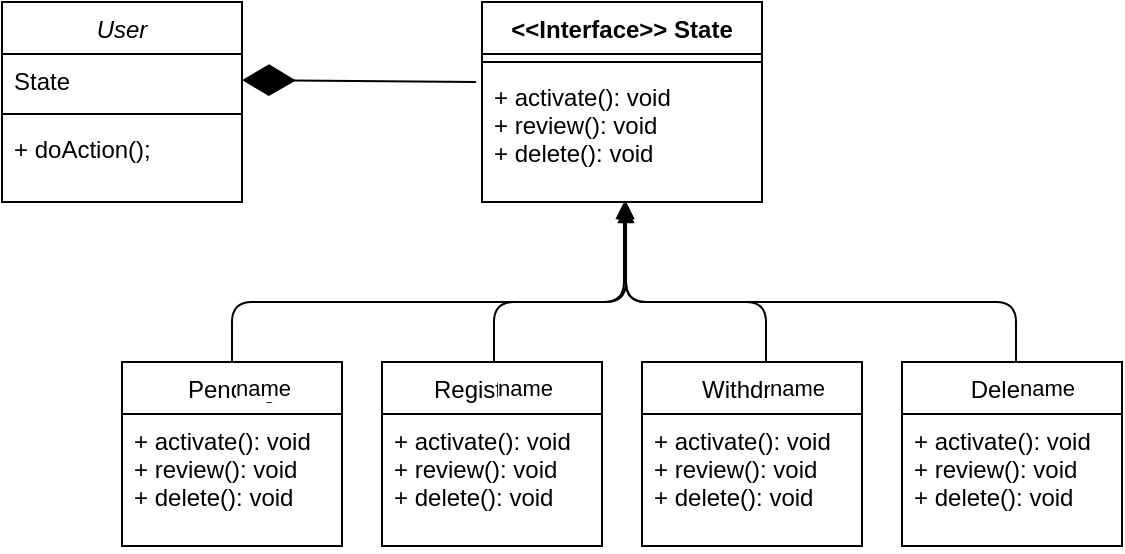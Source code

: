 <mxfile version="14.6.0" type="device"><diagram id="C5RBs43oDa-KdzZeNtuy" name="Page-1"><mxGraphModel dx="1355" dy="713" grid="1" gridSize="10" guides="1" tooltips="1" connect="1" arrows="1" fold="1" page="1" pageScale="1" pageWidth="827" pageHeight="1169" math="0" shadow="0"><root><mxCell id="WIyWlLk6GJQsqaUBKTNV-0"/><mxCell id="WIyWlLk6GJQsqaUBKTNV-1" parent="WIyWlLk6GJQsqaUBKTNV-0"/><mxCell id="zkfFHV4jXpPFQw0GAbJ--0" value="User" style="swimlane;fontStyle=2;align=center;verticalAlign=top;childLayout=stackLayout;horizontal=1;startSize=26;horizontalStack=0;resizeParent=1;resizeLast=0;collapsible=1;marginBottom=0;rounded=0;shadow=0;strokeWidth=1;" parent="WIyWlLk6GJQsqaUBKTNV-1" vertex="1"><mxGeometry x="40" y="80" width="120" height="100" as="geometry"><mxRectangle x="230" y="140" width="160" height="26" as="alternateBounds"/></mxGeometry></mxCell><mxCell id="zkfFHV4jXpPFQw0GAbJ--1" value="State" style="text;align=left;verticalAlign=top;spacingLeft=4;spacingRight=4;overflow=hidden;rotatable=0;points=[[0,0.5],[1,0.5]];portConstraint=eastwest;" parent="zkfFHV4jXpPFQw0GAbJ--0" vertex="1"><mxGeometry y="26" width="120" height="26" as="geometry"/></mxCell><mxCell id="zkfFHV4jXpPFQw0GAbJ--4" value="" style="line;html=1;strokeWidth=1;align=left;verticalAlign=middle;spacingTop=-1;spacingLeft=3;spacingRight=3;rotatable=0;labelPosition=right;points=[];portConstraint=eastwest;" parent="zkfFHV4jXpPFQw0GAbJ--0" vertex="1"><mxGeometry y="52" width="120" height="8" as="geometry"/></mxCell><mxCell id="zkfFHV4jXpPFQw0GAbJ--5" value="+ doAction();" style="text;align=left;verticalAlign=top;spacingLeft=4;spacingRight=4;overflow=hidden;rotatable=0;points=[[0,0.5],[1,0.5]];portConstraint=eastwest;" parent="zkfFHV4jXpPFQw0GAbJ--0" vertex="1"><mxGeometry y="60" width="120" height="26" as="geometry"/></mxCell><mxCell id="GP_w35oBkdUHi7NLe8d2-2" value="Pending" style="swimlane;fontStyle=0;childLayout=stackLayout;horizontal=1;startSize=26;fillColor=none;horizontalStack=0;resizeParent=1;resizeParentMax=0;resizeLast=0;collapsible=1;marginBottom=0;" vertex="1" parent="WIyWlLk6GJQsqaUBKTNV-1"><mxGeometry x="100" y="260" width="110" height="92" as="geometry"/></mxCell><mxCell id="GP_w35oBkdUHi7NLe8d2-10" value="+ activate(): void&#10;+ review(): void&#10;+ delete(): void" style="text;strokeColor=none;fillColor=none;align=left;verticalAlign=top;spacingLeft=4;spacingRight=4;overflow=hidden;rotatable=0;points=[[0,0.5],[1,0.5]];portConstraint=eastwest;" vertex="1" parent="GP_w35oBkdUHi7NLe8d2-2"><mxGeometry y="26" width="110" height="66" as="geometry"/></mxCell><mxCell id="GP_w35oBkdUHi7NLe8d2-6" value="&lt;&lt;Interface&gt;&gt; State" style="swimlane;fontStyle=1;align=center;verticalAlign=top;childLayout=stackLayout;horizontal=1;startSize=26;horizontalStack=0;resizeParent=1;resizeParentMax=0;resizeLast=0;collapsible=1;marginBottom=0;" vertex="1" parent="WIyWlLk6GJQsqaUBKTNV-1"><mxGeometry x="280" y="80" width="140" height="100" as="geometry"/></mxCell><mxCell id="GP_w35oBkdUHi7NLe8d2-8" value="" style="line;strokeWidth=1;fillColor=none;align=left;verticalAlign=middle;spacingTop=-1;spacingLeft=3;spacingRight=3;rotatable=0;labelPosition=right;points=[];portConstraint=eastwest;" vertex="1" parent="GP_w35oBkdUHi7NLe8d2-6"><mxGeometry y="26" width="140" height="8" as="geometry"/></mxCell><mxCell id="GP_w35oBkdUHi7NLe8d2-9" value="+ activate(): void&#10;+ review(): void&#10;+ delete(): void" style="text;strokeColor=none;fillColor=none;align=left;verticalAlign=top;spacingLeft=4;spacingRight=4;overflow=hidden;rotatable=0;points=[[0,0.5],[1,0.5]];portConstraint=eastwest;" vertex="1" parent="GP_w35oBkdUHi7NLe8d2-6"><mxGeometry y="34" width="140" height="66" as="geometry"/></mxCell><mxCell id="GP_w35oBkdUHi7NLe8d2-11" value="Registered" style="swimlane;fontStyle=0;childLayout=stackLayout;horizontal=1;startSize=26;fillColor=none;horizontalStack=0;resizeParent=1;resizeParentMax=0;resizeLast=0;collapsible=1;marginBottom=0;" vertex="1" parent="WIyWlLk6GJQsqaUBKTNV-1"><mxGeometry x="230" y="260" width="110" height="92" as="geometry"/></mxCell><mxCell id="GP_w35oBkdUHi7NLe8d2-12" value="+ activate(): void&#10;+ review(): void&#10;+ delete(): void" style="text;strokeColor=none;fillColor=none;align=left;verticalAlign=top;spacingLeft=4;spacingRight=4;overflow=hidden;rotatable=0;points=[[0,0.5],[1,0.5]];portConstraint=eastwest;" vertex="1" parent="GP_w35oBkdUHi7NLe8d2-11"><mxGeometry y="26" width="110" height="66" as="geometry"/></mxCell><mxCell id="GP_w35oBkdUHi7NLe8d2-13" value="Withdraw" style="swimlane;fontStyle=0;childLayout=stackLayout;horizontal=1;startSize=26;fillColor=none;horizontalStack=0;resizeParent=1;resizeParentMax=0;resizeLast=0;collapsible=1;marginBottom=0;" vertex="1" parent="WIyWlLk6GJQsqaUBKTNV-1"><mxGeometry x="360" y="260" width="110" height="92" as="geometry"/></mxCell><mxCell id="GP_w35oBkdUHi7NLe8d2-14" value="+ activate(): void&#10;+ review(): void&#10;+ delete(): void" style="text;strokeColor=none;fillColor=none;align=left;verticalAlign=top;spacingLeft=4;spacingRight=4;overflow=hidden;rotatable=0;points=[[0,0.5],[1,0.5]];portConstraint=eastwest;" vertex="1" parent="GP_w35oBkdUHi7NLe8d2-13"><mxGeometry y="26" width="110" height="66" as="geometry"/></mxCell><mxCell id="GP_w35oBkdUHi7NLe8d2-15" value="Deleted" style="swimlane;fontStyle=0;childLayout=stackLayout;horizontal=1;startSize=26;fillColor=none;horizontalStack=0;resizeParent=1;resizeParentMax=0;resizeLast=0;collapsible=1;marginBottom=0;" vertex="1" parent="WIyWlLk6GJQsqaUBKTNV-1"><mxGeometry x="490" y="260" width="110" height="92" as="geometry"/></mxCell><mxCell id="GP_w35oBkdUHi7NLe8d2-16" value="+ activate(): void&#10;+ review(): void&#10;+ delete(): void" style="text;strokeColor=none;fillColor=none;align=left;verticalAlign=top;spacingLeft=4;spacingRight=4;overflow=hidden;rotatable=0;points=[[0,0.5],[1,0.5]];portConstraint=eastwest;" vertex="1" parent="GP_w35oBkdUHi7NLe8d2-15"><mxGeometry y="26" width="110" height="66" as="geometry"/></mxCell><mxCell id="GP_w35oBkdUHi7NLe8d2-19" value="" style="endArrow=diamondThin;endFill=1;endSize=24;html=1;entryX=1;entryY=0.5;entryDx=0;entryDy=0;exitX=-0.021;exitY=0.091;exitDx=0;exitDy=0;exitPerimeter=0;" edge="1" parent="WIyWlLk6GJQsqaUBKTNV-1" source="GP_w35oBkdUHi7NLe8d2-9" target="zkfFHV4jXpPFQw0GAbJ--1"><mxGeometry width="160" relative="1" as="geometry"><mxPoint x="330" y="370" as="sourcePoint"/><mxPoint x="490" y="370" as="targetPoint"/></mxGeometry></mxCell><mxCell id="GP_w35oBkdUHi7NLe8d2-21" value="name" style="endArrow=block;endFill=1;html=1;edgeStyle=orthogonalEdgeStyle;align=left;verticalAlign=top;entryX=0.514;entryY=1.03;entryDx=0;entryDy=0;entryPerimeter=0;" edge="1" parent="WIyWlLk6GJQsqaUBKTNV-1" source="GP_w35oBkdUHi7NLe8d2-2" target="GP_w35oBkdUHi7NLe8d2-9"><mxGeometry x="-1" relative="1" as="geometry"><mxPoint x="330" y="370" as="sourcePoint"/><mxPoint x="490" y="370" as="targetPoint"/><Array as="points"><mxPoint x="155" y="230"/><mxPoint x="352" y="230"/></Array></mxGeometry></mxCell><mxCell id="GP_w35oBkdUHi7NLe8d2-23" value="name" style="endArrow=block;endFill=1;html=1;edgeStyle=orthogonalEdgeStyle;align=left;verticalAlign=top;entryX=0.5;entryY=1;entryDx=0;entryDy=0;entryPerimeter=0;exitX=0.5;exitY=0;exitDx=0;exitDy=0;" edge="1" parent="WIyWlLk6GJQsqaUBKTNV-1"><mxGeometry x="-1" relative="1" as="geometry"><mxPoint x="286" y="260" as="sourcePoint"/><mxPoint x="351" y="180" as="targetPoint"/><Array as="points"><mxPoint x="286" y="230"/><mxPoint x="351" y="230"/></Array></mxGeometry></mxCell><mxCell id="GP_w35oBkdUHi7NLe8d2-24" value="name" style="endArrow=block;endFill=1;html=1;edgeStyle=orthogonalEdgeStyle;align=left;verticalAlign=top;" edge="1" parent="WIyWlLk6GJQsqaUBKTNV-1"><mxGeometry x="-1" relative="1" as="geometry"><mxPoint x="422" y="260" as="sourcePoint"/><mxPoint x="352" y="180" as="targetPoint"/><Array as="points"><mxPoint x="422" y="230"/><mxPoint x="352" y="230"/></Array></mxGeometry></mxCell><mxCell id="GP_w35oBkdUHi7NLe8d2-25" value="name" style="endArrow=block;endFill=1;html=1;edgeStyle=orthogonalEdgeStyle;align=left;verticalAlign=top;" edge="1" parent="WIyWlLk6GJQsqaUBKTNV-1"><mxGeometry x="-1" relative="1" as="geometry"><mxPoint x="547" y="260" as="sourcePoint"/><mxPoint x="352" y="180" as="targetPoint"/><Array as="points"><mxPoint x="547" y="230"/><mxPoint x="352" y="230"/></Array></mxGeometry></mxCell></root></mxGraphModel></diagram></mxfile>
